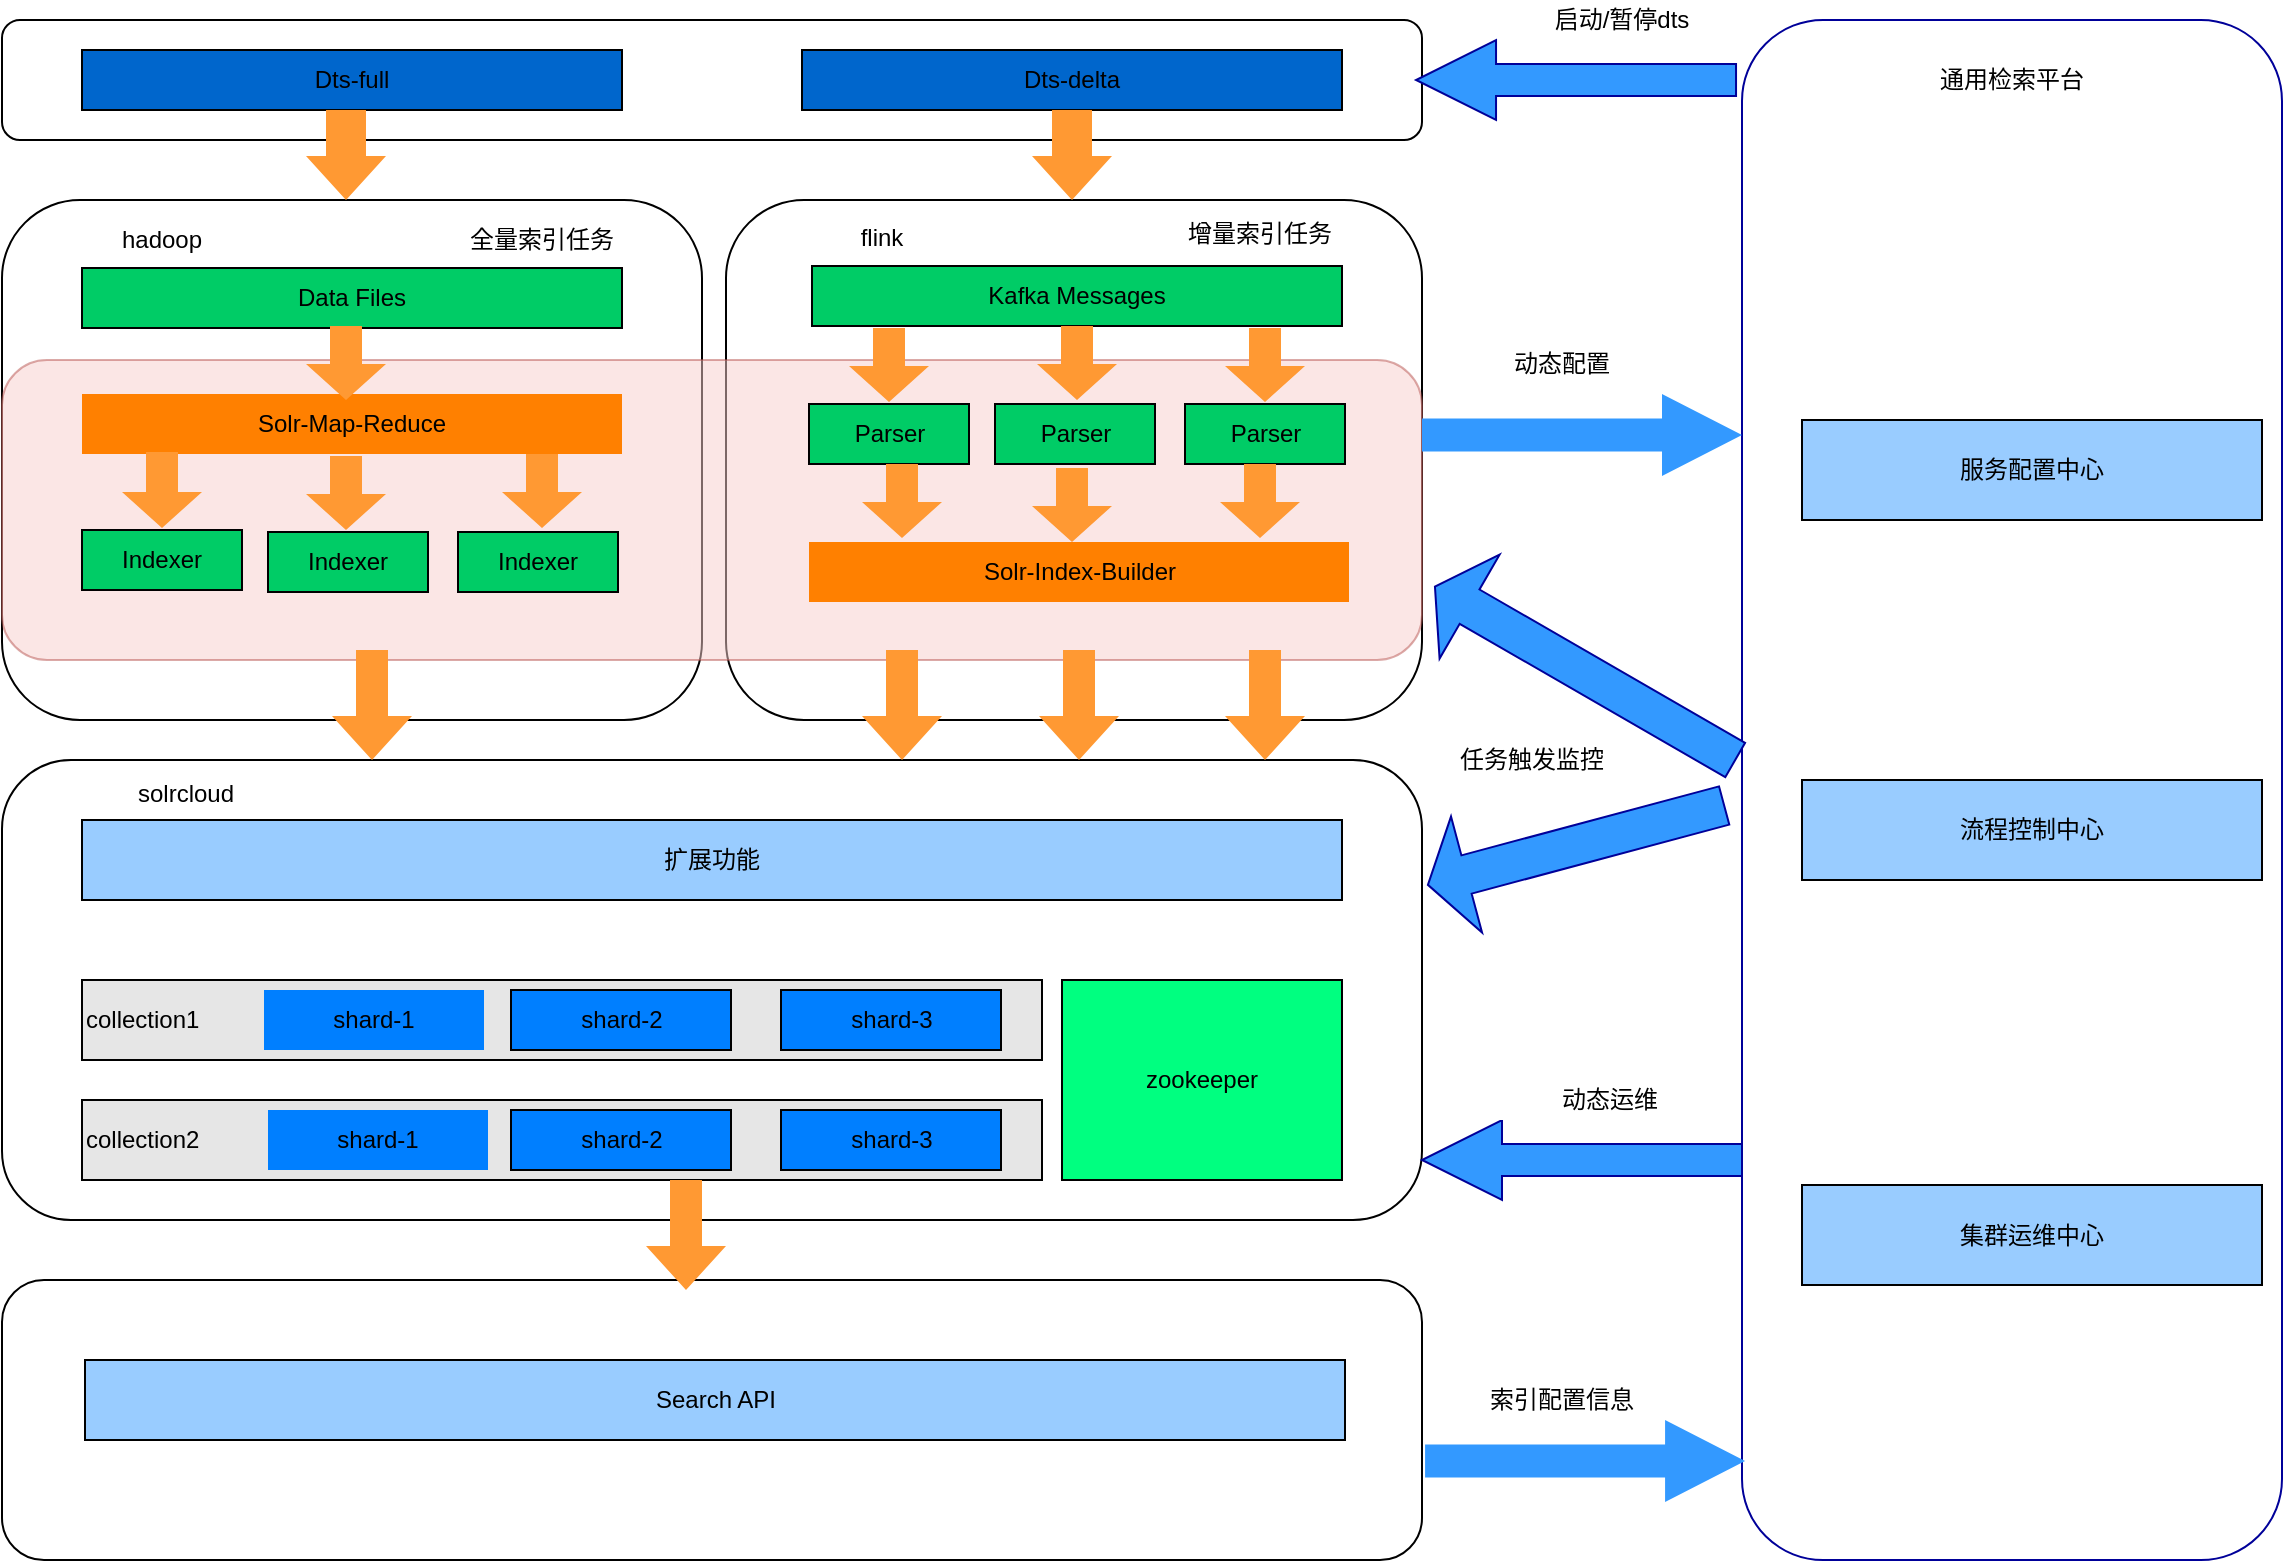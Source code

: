 <mxfile version="13.7.5" type="github">
  <diagram id="LUMRh5OlZpuZEt3NDZdp" name="Page-1">
    <mxGraphModel dx="1426" dy="803" grid="1" gridSize="10" guides="1" tooltips="1" connect="1" arrows="1" fold="1" page="1" pageScale="1" pageWidth="827" pageHeight="1169" math="0" shadow="0">
      <root>
        <mxCell id="0" />
        <mxCell id="1" parent="0" />
        <mxCell id="xKzn0QDxyfaIzEWa7lP7-2" value="" style="rounded=1;whiteSpace=wrap;html=1;" parent="1" vertex="1">
          <mxGeometry x="50" y="270" width="710" height="60" as="geometry" />
        </mxCell>
        <mxCell id="xKzn0QDxyfaIzEWa7lP7-3" value="Dts-full" style="rounded=0;whiteSpace=wrap;html=1;fillColor=#0066CC;" parent="1" vertex="1">
          <mxGeometry x="90" y="285" width="270" height="30" as="geometry" />
        </mxCell>
        <mxCell id="xKzn0QDxyfaIzEWa7lP7-4" value="Dts-delta" style="rounded=0;whiteSpace=wrap;html=1;fillColor=#0066CC;" parent="1" vertex="1">
          <mxGeometry x="450" y="285" width="270" height="30" as="geometry" />
        </mxCell>
        <mxCell id="xKzn0QDxyfaIzEWa7lP7-7" value="" style="rounded=1;whiteSpace=wrap;html=1;" parent="1" vertex="1">
          <mxGeometry x="50" y="360" width="350" height="260" as="geometry" />
        </mxCell>
        <mxCell id="xKzn0QDxyfaIzEWa7lP7-9" value="" style="rounded=1;whiteSpace=wrap;html=1;" parent="1" vertex="1">
          <mxGeometry x="50" y="640" width="710" height="230" as="geometry" />
        </mxCell>
        <mxCell id="xKzn0QDxyfaIzEWa7lP7-11" value="" style="html=1;shadow=0;dashed=0;align=center;verticalAlign=middle;shape=mxgraph.arrows2.arrow;dy=0.5;dx=22;direction=south;notch=0;fillColor=#FF9933;strokeColor=none;" parent="1" vertex="1">
          <mxGeometry x="202" y="315" width="40" height="45" as="geometry" />
        </mxCell>
        <mxCell id="xKzn0QDxyfaIzEWa7lP7-8" value="" style="rounded=1;whiteSpace=wrap;html=1;" parent="1" vertex="1">
          <mxGeometry x="412" y="360" width="348" height="260" as="geometry" />
        </mxCell>
        <mxCell id="xKzn0QDxyfaIzEWa7lP7-14" value="" style="rounded=1;whiteSpace=wrap;html=1;strokeColor=#b85450;fillColor=#f8cecc;opacity=50;" parent="1" vertex="1">
          <mxGeometry x="50" y="440" width="710" height="150" as="geometry" />
        </mxCell>
        <mxCell id="xKzn0QDxyfaIzEWa7lP7-16" value="Data Files" style="rounded=0;whiteSpace=wrap;html=1;fillColor=#00CC66;" parent="1" vertex="1">
          <mxGeometry x="90" y="394" width="270" height="30" as="geometry" />
        </mxCell>
        <mxCell id="xKzn0QDxyfaIzEWa7lP7-17" value="Kafka Messages" style="rounded=0;whiteSpace=wrap;html=1;fillColor=#00CC66;" parent="1" vertex="1">
          <mxGeometry x="455" y="393" width="265" height="30" as="geometry" />
        </mxCell>
        <mxCell id="f2b8wQUxbWhwlR0vjk2G-1" value="hadoop" style="rounded=0;whiteSpace=wrap;html=1;strokeColor=none;fillColor=#FFFFFF;" vertex="1" parent="1">
          <mxGeometry x="70" y="370" width="120" height="20" as="geometry" />
        </mxCell>
        <mxCell id="f2b8wQUxbWhwlR0vjk2G-2" value="全量索引任务&lt;span style=&quot;color: rgba(0 , 0 , 0 , 0) ; font-family: monospace ; font-size: 0px&quot;&gt;%3CmxGraphModel%3E%3Croot%3E%3CmxCell%20id%3D%220%22%2F%3E%3CmxCell%20id%3D%221%22%20parent%3D%220%22%2F%3E%3CmxCell%20id%3D%222%22%20value%3D%22hadoop%22%20style%3D%22rounded%3D0%3BwhiteSpace%3Dwrap%3Bhtml%3D1%3BfillColor%3D%2300CC66%3B%22%20vertex%3D%221%22%20parent%3D%221%22%3E%3CmxGeometry%20x%3D%2270%22%20y%3D%22370%22%20width%3D%22120%22%20height%3D%2220%22%20as%3D%22geometry%22%2F%3E%3C%2FmxCell%3E%3C%2Froot%3E%3C%2FmxGraphModel%3E&lt;/span&gt;" style="rounded=0;whiteSpace=wrap;html=1;fillColor=#FFFFFF;strokeColor=none;" vertex="1" parent="1">
          <mxGeometry x="260" y="370" width="120" height="20" as="geometry" />
        </mxCell>
        <mxCell id="f2b8wQUxbWhwlR0vjk2G-3" value="flink" style="rounded=0;whiteSpace=wrap;html=1;strokeColor=none;fillColor=#FFFFFF;" vertex="1" parent="1">
          <mxGeometry x="430" y="369" width="120" height="20" as="geometry" />
        </mxCell>
        <mxCell id="f2b8wQUxbWhwlR0vjk2G-4" value="增量索引任务" style="rounded=0;whiteSpace=wrap;html=1;strokeColor=none;fillColor=#FFFFFF;" vertex="1" parent="1">
          <mxGeometry x="619" y="367" width="120" height="20" as="geometry" />
        </mxCell>
        <mxCell id="f2b8wQUxbWhwlR0vjk2G-5" value="Solr-Map-Reduce" style="rounded=0;whiteSpace=wrap;html=1;fillColor=#FF8000;strokeColor=none;" vertex="1" parent="1">
          <mxGeometry x="90" y="457" width="270" height="30" as="geometry" />
        </mxCell>
        <mxCell id="f2b8wQUxbWhwlR0vjk2G-6" value="Indexer" style="rounded=0;whiteSpace=wrap;html=1;fillColor=#00CC66;" vertex="1" parent="1">
          <mxGeometry x="90" y="525" width="80" height="30" as="geometry" />
        </mxCell>
        <mxCell id="f2b8wQUxbWhwlR0vjk2G-7" value="Indexer" style="rounded=0;whiteSpace=wrap;html=1;fillColor=#00CC66;" vertex="1" parent="1">
          <mxGeometry x="183" y="526" width="80" height="30" as="geometry" />
        </mxCell>
        <mxCell id="f2b8wQUxbWhwlR0vjk2G-8" value="Indexer" style="rounded=0;whiteSpace=wrap;html=1;fillColor=#00CC66;" vertex="1" parent="1">
          <mxGeometry x="278" y="526" width="80" height="30" as="geometry" />
        </mxCell>
        <mxCell id="f2b8wQUxbWhwlR0vjk2G-13" value="Parser" style="rounded=0;whiteSpace=wrap;html=1;fillColor=#00CC66;" vertex="1" parent="1">
          <mxGeometry x="453.5" y="462" width="80" height="30" as="geometry" />
        </mxCell>
        <mxCell id="f2b8wQUxbWhwlR0vjk2G-14" value="Parser" style="rounded=0;whiteSpace=wrap;html=1;fillColor=#00CC66;" vertex="1" parent="1">
          <mxGeometry x="546.5" y="462" width="80" height="30" as="geometry" />
        </mxCell>
        <mxCell id="f2b8wQUxbWhwlR0vjk2G-15" value="Parser" style="rounded=0;whiteSpace=wrap;html=1;fillColor=#00CC66;" vertex="1" parent="1">
          <mxGeometry x="641.5" y="462" width="80" height="30" as="geometry" />
        </mxCell>
        <mxCell id="f2b8wQUxbWhwlR0vjk2G-16" value="Solr-Index-Builder" style="rounded=0;whiteSpace=wrap;html=1;fillColor=#FF8000;strokeColor=none;" vertex="1" parent="1">
          <mxGeometry x="453.5" y="531" width="270" height="30" as="geometry" />
        </mxCell>
        <mxCell id="f2b8wQUxbWhwlR0vjk2G-18" value="" style="html=1;shadow=0;dashed=0;align=center;verticalAlign=middle;shape=mxgraph.arrows2.arrow;dy=0.5;dx=22;direction=south;notch=0;fillColor=#FF9933;strokeColor=none;" vertex="1" parent="1">
          <mxGeometry x="565" y="315" width="40" height="45" as="geometry" />
        </mxCell>
        <mxCell id="f2b8wQUxbWhwlR0vjk2G-19" value="" style="html=1;shadow=0;dashed=0;align=center;verticalAlign=middle;shape=mxgraph.arrows2.arrow;dy=0.6;dx=18;direction=south;notch=0;fillColor=#FF9933;strokeColor=none;" vertex="1" parent="1">
          <mxGeometry x="202" y="423" width="40" height="37" as="geometry" />
        </mxCell>
        <mxCell id="f2b8wQUxbWhwlR0vjk2G-20" value="" style="html=1;shadow=0;dashed=0;align=center;verticalAlign=middle;shape=mxgraph.arrows2.arrow;dy=0.6;dx=18;direction=south;notch=0;fillColor=#FF9933;strokeColor=none;" vertex="1" parent="1">
          <mxGeometry x="567.5" y="423" width="40" height="37" as="geometry" />
        </mxCell>
        <mxCell id="f2b8wQUxbWhwlR0vjk2G-21" value="" style="html=1;shadow=0;dashed=0;align=center;verticalAlign=middle;shape=mxgraph.arrows2.arrow;dy=0.6;dx=18;direction=south;notch=0;fillColor=#FF9933;strokeColor=none;" vertex="1" parent="1">
          <mxGeometry x="473.5" y="424" width="40" height="37" as="geometry" />
        </mxCell>
        <mxCell id="f2b8wQUxbWhwlR0vjk2G-22" value="" style="html=1;shadow=0;dashed=0;align=center;verticalAlign=middle;shape=mxgraph.arrows2.arrow;dy=0.6;dx=18;direction=south;notch=0;fillColor=#FF9933;strokeColor=none;" vertex="1" parent="1">
          <mxGeometry x="661.5" y="424" width="40" height="37" as="geometry" />
        </mxCell>
        <mxCell id="f2b8wQUxbWhwlR0vjk2G-23" value="" style="html=1;shadow=0;dashed=0;align=center;verticalAlign=middle;shape=mxgraph.arrows2.arrow;dy=0.6;dx=18;direction=south;notch=0;fillColor=#FF9933;strokeColor=none;" vertex="1" parent="1">
          <mxGeometry x="110" y="486" width="40" height="38" as="geometry" />
        </mxCell>
        <mxCell id="f2b8wQUxbWhwlR0vjk2G-24" value="" style="html=1;shadow=0;dashed=0;align=center;verticalAlign=middle;shape=mxgraph.arrows2.arrow;dy=0.6;dx=18;direction=south;notch=0;fillColor=#FF9933;strokeColor=none;" vertex="1" parent="1">
          <mxGeometry x="202" y="488" width="40" height="37" as="geometry" />
        </mxCell>
        <mxCell id="f2b8wQUxbWhwlR0vjk2G-25" value="" style="html=1;shadow=0;dashed=0;align=center;verticalAlign=middle;shape=mxgraph.arrows2.arrow;dy=0.6;dx=18;direction=south;notch=0;fillColor=#FF9933;strokeColor=none;" vertex="1" parent="1">
          <mxGeometry x="300" y="487" width="40" height="37" as="geometry" />
        </mxCell>
        <mxCell id="f2b8wQUxbWhwlR0vjk2G-26" value="" style="html=1;shadow=0;dashed=0;align=center;verticalAlign=middle;shape=mxgraph.arrows2.arrow;dy=0.6;dx=18;direction=south;notch=0;fillColor=#FF9933;strokeColor=none;" vertex="1" parent="1">
          <mxGeometry x="480" y="492" width="40" height="37" as="geometry" />
        </mxCell>
        <mxCell id="f2b8wQUxbWhwlR0vjk2G-27" value="" style="html=1;shadow=0;dashed=0;align=center;verticalAlign=middle;shape=mxgraph.arrows2.arrow;dy=0.6;dx=18;direction=south;notch=0;fillColor=#FF9933;strokeColor=none;" vertex="1" parent="1">
          <mxGeometry x="565" y="494" width="40" height="37" as="geometry" />
        </mxCell>
        <mxCell id="f2b8wQUxbWhwlR0vjk2G-28" value="" style="html=1;shadow=0;dashed=0;align=center;verticalAlign=middle;shape=mxgraph.arrows2.arrow;dy=0.6;dx=18;direction=south;notch=0;fillColor=#FF9933;strokeColor=none;" vertex="1" parent="1">
          <mxGeometry x="659" y="492" width="40" height="37" as="geometry" />
        </mxCell>
        <mxCell id="f2b8wQUxbWhwlR0vjk2G-30" value="" style="html=1;shadow=0;dashed=0;align=center;verticalAlign=middle;shape=mxgraph.arrows2.arrow;dy=0.6;dx=22;direction=south;notch=0;fillColor=#FF9933;strokeColor=none;" vertex="1" parent="1">
          <mxGeometry x="215" y="585" width="40" height="55" as="geometry" />
        </mxCell>
        <mxCell id="f2b8wQUxbWhwlR0vjk2G-32" value="" style="html=1;shadow=0;dashed=0;align=center;verticalAlign=middle;shape=mxgraph.arrows2.arrow;dy=0.6;dx=22;direction=south;notch=0;fillColor=#FF9933;strokeColor=none;" vertex="1" parent="1">
          <mxGeometry x="480" y="585" width="40" height="55" as="geometry" />
        </mxCell>
        <mxCell id="f2b8wQUxbWhwlR0vjk2G-33" value="" style="html=1;shadow=0;dashed=0;align=center;verticalAlign=middle;shape=mxgraph.arrows2.arrow;dy=0.6;dx=22;direction=south;notch=0;fillColor=#FF9933;strokeColor=none;" vertex="1" parent="1">
          <mxGeometry x="568.5" y="585" width="40" height="55" as="geometry" />
        </mxCell>
        <mxCell id="f2b8wQUxbWhwlR0vjk2G-34" value="" style="html=1;shadow=0;dashed=0;align=center;verticalAlign=middle;shape=mxgraph.arrows2.arrow;dy=0.6;dx=22;direction=south;notch=0;fillColor=#FF9933;strokeColor=none;" vertex="1" parent="1">
          <mxGeometry x="661.5" y="585" width="40" height="55" as="geometry" />
        </mxCell>
        <mxCell id="f2b8wQUxbWhwlR0vjk2G-36" value="扩展功能" style="rounded=0;whiteSpace=wrap;html=1;fillColor=#99CCFF;" vertex="1" parent="1">
          <mxGeometry x="90" y="670" width="630" height="40" as="geometry" />
        </mxCell>
        <mxCell id="f2b8wQUxbWhwlR0vjk2G-37" value="solrcloud" style="rounded=0;whiteSpace=wrap;html=1;strokeColor=none;fillColor=#FFFFFF;" vertex="1" parent="1">
          <mxGeometry x="82" y="647" width="120" height="20" as="geometry" />
        </mxCell>
        <mxCell id="f2b8wQUxbWhwlR0vjk2G-38" value="collection1" style="rounded=0;whiteSpace=wrap;html=1;fillColor=#E6E6E6;align=left;" vertex="1" parent="1">
          <mxGeometry x="90" y="750" width="480" height="40" as="geometry" />
        </mxCell>
        <mxCell id="f2b8wQUxbWhwlR0vjk2G-39" value="collection2" style="rounded=0;whiteSpace=wrap;html=1;fillColor=#E6E6E6;align=left;" vertex="1" parent="1">
          <mxGeometry x="90" y="810" width="480" height="40" as="geometry" />
        </mxCell>
        <mxCell id="f2b8wQUxbWhwlR0vjk2G-40" value="shard-1" style="rounded=0;whiteSpace=wrap;html=1;strokeColor=none;fillColor=#007FFF;" vertex="1" parent="1">
          <mxGeometry x="181" y="755" width="110" height="30" as="geometry" />
        </mxCell>
        <mxCell id="f2b8wQUxbWhwlR0vjk2G-41" value="shard-2" style="rounded=0;whiteSpace=wrap;html=1;fillColor=#007FFF;" vertex="1" parent="1">
          <mxGeometry x="304.5" y="755" width="110" height="30" as="geometry" />
        </mxCell>
        <mxCell id="f2b8wQUxbWhwlR0vjk2G-42" value="shard-3" style="rounded=0;whiteSpace=wrap;html=1;fillColor=#007FFF;" vertex="1" parent="1">
          <mxGeometry x="439.5" y="755" width="110" height="30" as="geometry" />
        </mxCell>
        <mxCell id="f2b8wQUxbWhwlR0vjk2G-43" value="shard-1" style="rounded=0;whiteSpace=wrap;html=1;strokeColor=none;fillColor=#007FFF;" vertex="1" parent="1">
          <mxGeometry x="183" y="815" width="110" height="30" as="geometry" />
        </mxCell>
        <mxCell id="f2b8wQUxbWhwlR0vjk2G-44" value="shard-2" style="rounded=0;whiteSpace=wrap;html=1;fillColor=#007FFF;" vertex="1" parent="1">
          <mxGeometry x="304.5" y="815" width="110" height="30" as="geometry" />
        </mxCell>
        <mxCell id="f2b8wQUxbWhwlR0vjk2G-45" value="shard-3" style="rounded=0;whiteSpace=wrap;html=1;fillColor=#007FFF;" vertex="1" parent="1">
          <mxGeometry x="439.5" y="815" width="110" height="30" as="geometry" />
        </mxCell>
        <mxCell id="f2b8wQUxbWhwlR0vjk2G-46" value="zookeeper" style="rounded=0;whiteSpace=wrap;html=1;align=center;fillColor=#00FF80;" vertex="1" parent="1">
          <mxGeometry x="580" y="750" width="140" height="100" as="geometry" />
        </mxCell>
        <mxCell id="f2b8wQUxbWhwlR0vjk2G-47" value="" style="rounded=1;whiteSpace=wrap;html=1;" vertex="1" parent="1">
          <mxGeometry x="50" y="900" width="710" height="140" as="geometry" />
        </mxCell>
        <mxCell id="f2b8wQUxbWhwlR0vjk2G-48" value="Search API" style="rounded=0;whiteSpace=wrap;html=1;fillColor=#99CCFF;" vertex="1" parent="1">
          <mxGeometry x="91.5" y="940" width="630" height="40" as="geometry" />
        </mxCell>
        <mxCell id="f2b8wQUxbWhwlR0vjk2G-49" value="" style="html=1;shadow=0;dashed=0;align=center;verticalAlign=middle;shape=mxgraph.arrows2.arrow;dy=0.6;dx=22;direction=south;notch=0;fillColor=#FF9933;strokeColor=none;" vertex="1" parent="1">
          <mxGeometry x="372" y="850" width="40" height="55" as="geometry" />
        </mxCell>
        <mxCell id="f2b8wQUxbWhwlR0vjk2G-50" value="" style="rounded=1;whiteSpace=wrap;html=1;fillColor=#FFFFFF;strokeColor=#000099;" vertex="1" parent="1">
          <mxGeometry x="920" y="270" width="270" height="770" as="geometry" />
        </mxCell>
        <mxCell id="f2b8wQUxbWhwlR0vjk2G-51" value="服务配置中心" style="rounded=0;whiteSpace=wrap;html=1;fillColor=#99CCFF;" vertex="1" parent="1">
          <mxGeometry x="950" y="470" width="230" height="50" as="geometry" />
        </mxCell>
        <mxCell id="f2b8wQUxbWhwlR0vjk2G-52" value="流程控制中心" style="rounded=0;whiteSpace=wrap;html=1;fillColor=#99CCFF;" vertex="1" parent="1">
          <mxGeometry x="950" y="650" width="230" height="50" as="geometry" />
        </mxCell>
        <mxCell id="f2b8wQUxbWhwlR0vjk2G-53" value="集群运维中心" style="rounded=0;whiteSpace=wrap;html=1;fillColor=#99CCFF;" vertex="1" parent="1">
          <mxGeometry x="950" y="852.5" width="230" height="50" as="geometry" />
        </mxCell>
        <mxCell id="f2b8wQUxbWhwlR0vjk2G-54" value="" style="html=1;shadow=0;dashed=0;align=center;verticalAlign=middle;shape=mxgraph.arrows2.arrow;dy=0.6;dx=40;notch=0;strokeColor=none;fillColor=#3399FF;" vertex="1" parent="1">
          <mxGeometry x="760" y="457" width="160" height="41" as="geometry" />
        </mxCell>
        <mxCell id="f2b8wQUxbWhwlR0vjk2G-56" value="" style="html=1;shadow=0;dashed=0;align=center;verticalAlign=middle;shape=mxgraph.arrows2.arrow;dy=0.6;dx=40;flipH=1;notch=0;strokeColor=#000099;fillColor=#3399FF;" vertex="1" parent="1">
          <mxGeometry x="760" y="820" width="160" height="40" as="geometry" />
        </mxCell>
        <mxCell id="f2b8wQUxbWhwlR0vjk2G-59" value="" style="html=1;shadow=0;dashed=0;align=center;verticalAlign=middle;shape=mxgraph.arrows2.arrow;dy=0.67;dx=20;notch=0;strokeColor=#000099;fillColor=#3399FF;rotation=-150;" vertex="1" parent="1">
          <mxGeometry x="754.86" y="566.66" width="173.35" height="60" as="geometry" />
        </mxCell>
        <mxCell id="f2b8wQUxbWhwlR0vjk2G-60" value="" style="html=1;shadow=0;dashed=0;align=center;verticalAlign=middle;shape=mxgraph.arrows2.arrow;dy=0.67;dx=20;notch=0;strokeColor=#000099;fillColor=#3399FF;rotation=-195;" vertex="1" parent="1">
          <mxGeometry x="760.34" y="652.59" width="153.35" height="60" as="geometry" />
        </mxCell>
        <mxCell id="f2b8wQUxbWhwlR0vjk2G-61" value="通用检索平台" style="rounded=0;whiteSpace=wrap;html=1;fillColor=#FFFFFF;strokeColor=none;" vertex="1" parent="1">
          <mxGeometry x="995" y="290" width="120" height="20" as="geometry" />
        </mxCell>
        <mxCell id="f2b8wQUxbWhwlR0vjk2G-62" value="" style="html=1;shadow=0;dashed=0;align=center;verticalAlign=middle;shape=mxgraph.arrows2.arrow;dy=0.6;dx=40;flipH=1;notch=0;strokeColor=#000099;fillColor=#3399FF;" vertex="1" parent="1">
          <mxGeometry x="757.02" y="280" width="160" height="40" as="geometry" />
        </mxCell>
        <mxCell id="f2b8wQUxbWhwlR0vjk2G-64" value="启动/暂停dts" style="rounded=0;whiteSpace=wrap;html=1;fillColor=#FFFFFF;strokeColor=none;" vertex="1" parent="1">
          <mxGeometry x="800" y="260" width="120" height="20" as="geometry" />
        </mxCell>
        <mxCell id="f2b8wQUxbWhwlR0vjk2G-65" value="动态配置" style="rounded=0;whiteSpace=wrap;html=1;fillColor=#FFFFFF;strokeColor=none;" vertex="1" parent="1">
          <mxGeometry x="770" y="431.5" width="120" height="20" as="geometry" />
        </mxCell>
        <mxCell id="f2b8wQUxbWhwlR0vjk2G-66" value="任务触发监控" style="rounded=0;whiteSpace=wrap;html=1;fillColor=#FFFFFF;strokeColor=none;" vertex="1" parent="1">
          <mxGeometry x="754.86" y="630" width="120" height="20" as="geometry" />
        </mxCell>
        <mxCell id="f2b8wQUxbWhwlR0vjk2G-67" value="" style="html=1;shadow=0;dashed=0;align=center;verticalAlign=middle;shape=mxgraph.arrows2.arrow;dy=0.6;dx=40;notch=0;strokeColor=none;fillColor=#3399FF;" vertex="1" parent="1">
          <mxGeometry x="761.54" y="970" width="160" height="41" as="geometry" />
        </mxCell>
        <mxCell id="f2b8wQUxbWhwlR0vjk2G-68" value="动态运维" style="rounded=0;whiteSpace=wrap;html=1;fillColor=#FFFFFF;strokeColor=none;" vertex="1" parent="1">
          <mxGeometry x="793.69" y="800" width="120" height="20" as="geometry" />
        </mxCell>
        <mxCell id="f2b8wQUxbWhwlR0vjk2G-69" value="索引配置信息" style="rounded=0;whiteSpace=wrap;html=1;fillColor=#FFFFFF;strokeColor=none;" vertex="1" parent="1">
          <mxGeometry x="770" y="950" width="120" height="20" as="geometry" />
        </mxCell>
      </root>
    </mxGraphModel>
  </diagram>
</mxfile>

